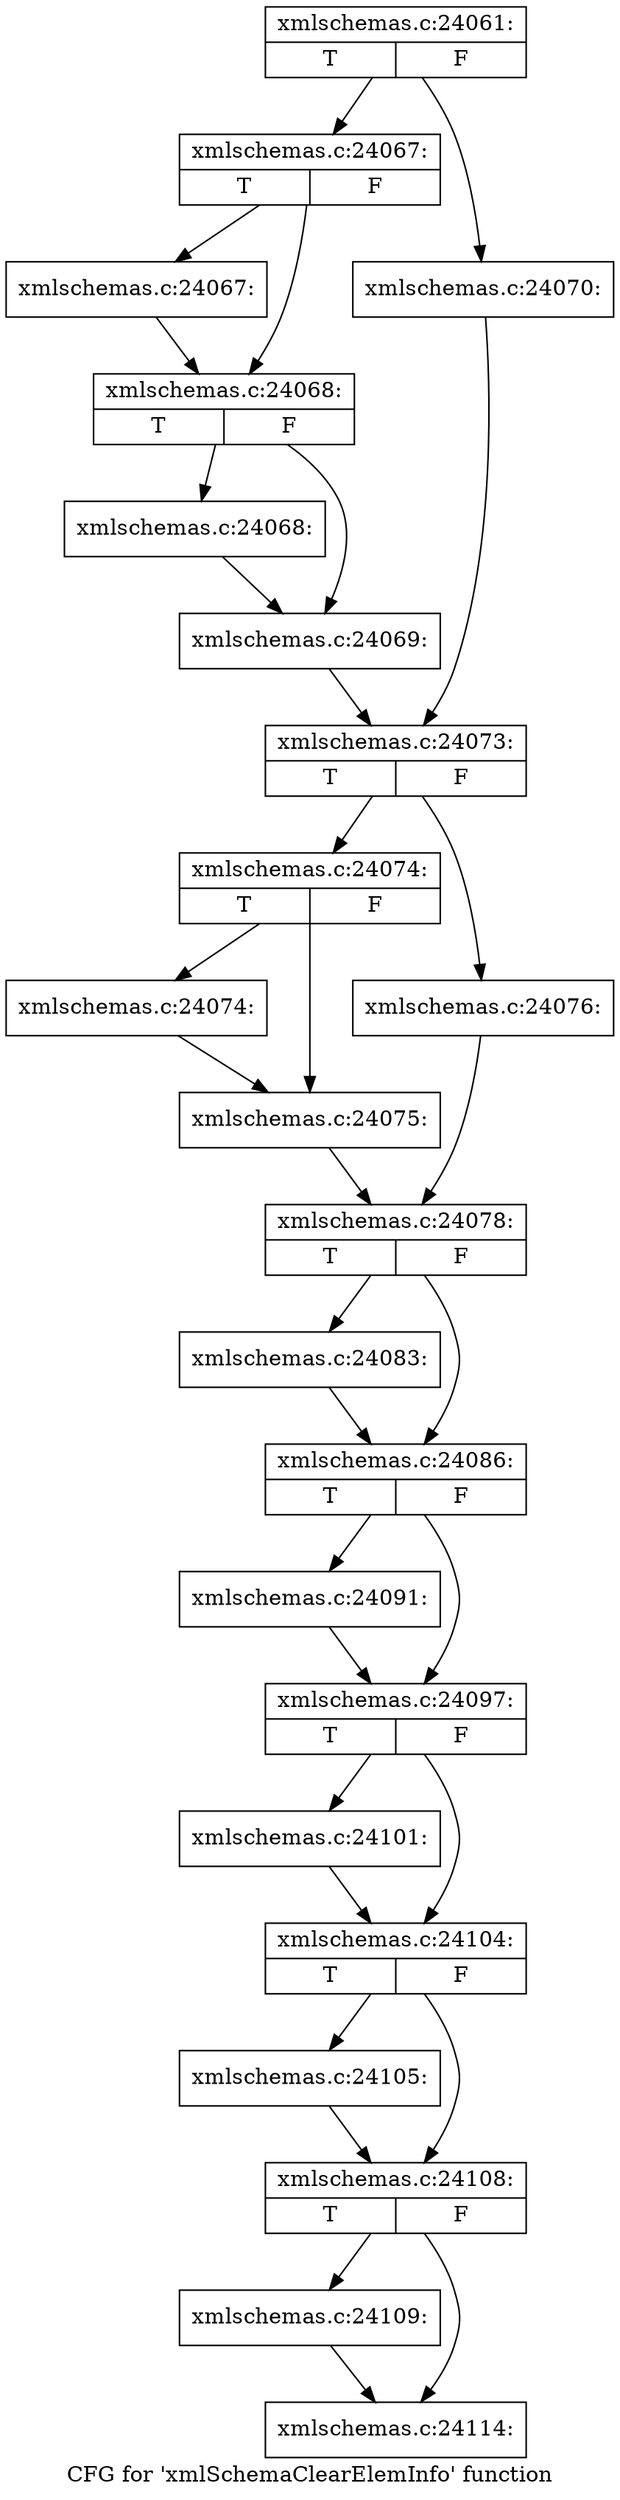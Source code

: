 digraph "CFG for 'xmlSchemaClearElemInfo' function" {
	label="CFG for 'xmlSchemaClearElemInfo' function";

	Node0x55d0266f4640 [shape=record,label="{xmlschemas.c:24061:|{<s0>T|<s1>F}}"];
	Node0x55d0266f4640 -> Node0x55d0266fa170;
	Node0x55d0266f4640 -> Node0x55d0266fa210;
	Node0x55d0266fa170 [shape=record,label="{xmlschemas.c:24067:|{<s0>T|<s1>F}}"];
	Node0x55d0266fa170 -> Node0x55d0266fa650;
	Node0x55d0266fa170 -> Node0x55d0266fa6a0;
	Node0x55d0266fa650 [shape=record,label="{xmlschemas.c:24067:}"];
	Node0x55d0266fa650 -> Node0x55d0266fa6a0;
	Node0x55d0266fa6a0 [shape=record,label="{xmlschemas.c:24068:|{<s0>T|<s1>F}}"];
	Node0x55d0266fa6a0 -> Node0x55d0266faea0;
	Node0x55d0266fa6a0 -> Node0x55d0266faef0;
	Node0x55d0266faea0 [shape=record,label="{xmlschemas.c:24068:}"];
	Node0x55d0266faea0 -> Node0x55d0266faef0;
	Node0x55d0266faef0 [shape=record,label="{xmlschemas.c:24069:}"];
	Node0x55d0266faef0 -> Node0x55d0266fa1c0;
	Node0x55d0266fa210 [shape=record,label="{xmlschemas.c:24070:}"];
	Node0x55d0266fa210 -> Node0x55d0266fa1c0;
	Node0x55d0266fa1c0 [shape=record,label="{xmlschemas.c:24073:|{<s0>T|<s1>F}}"];
	Node0x55d0266fa1c0 -> Node0x55d0266fbdc0;
	Node0x55d0266fa1c0 -> Node0x55d0266fbe60;
	Node0x55d0266fbdc0 [shape=record,label="{xmlschemas.c:24074:|{<s0>T|<s1>F}}"];
	Node0x55d0266fbdc0 -> Node0x55d0266fc340;
	Node0x55d0266fbdc0 -> Node0x55d0266fc390;
	Node0x55d0266fc340 [shape=record,label="{xmlschemas.c:24074:}"];
	Node0x55d0266fc340 -> Node0x55d0266fc390;
	Node0x55d0266fc390 [shape=record,label="{xmlschemas.c:24075:}"];
	Node0x55d0266fc390 -> Node0x55d0266fbe10;
	Node0x55d0266fbe60 [shape=record,label="{xmlschemas.c:24076:}"];
	Node0x55d0266fbe60 -> Node0x55d0266fbe10;
	Node0x55d0266fbe10 [shape=record,label="{xmlschemas.c:24078:|{<s0>T|<s1>F}}"];
	Node0x55d0266fbe10 -> Node0x55d0266fd020;
	Node0x55d0266fbe10 -> Node0x55d0266fd070;
	Node0x55d0266fd020 [shape=record,label="{xmlschemas.c:24083:}"];
	Node0x55d0266fd020 -> Node0x55d0266fd070;
	Node0x55d0266fd070 [shape=record,label="{xmlschemas.c:24086:|{<s0>T|<s1>F}}"];
	Node0x55d0266fd070 -> Node0x55d0266fdab0;
	Node0x55d0266fd070 -> Node0x55d0266fdb00;
	Node0x55d0266fdab0 [shape=record,label="{xmlschemas.c:24091:}"];
	Node0x55d0266fdab0 -> Node0x55d0266fdb00;
	Node0x55d0266fdb00 [shape=record,label="{xmlschemas.c:24097:|{<s0>T|<s1>F}}"];
	Node0x55d0266fdb00 -> Node0x55d0266febe0;
	Node0x55d0266fdb00 -> Node0x55d0266fec30;
	Node0x55d0266febe0 [shape=record,label="{xmlschemas.c:24101:}"];
	Node0x55d0266febe0 -> Node0x55d0266fec30;
	Node0x55d0266fec30 [shape=record,label="{xmlschemas.c:24104:|{<s0>T|<s1>F}}"];
	Node0x55d0266fec30 -> Node0x55d0266ff730;
	Node0x55d0266fec30 -> Node0x55d0266ff780;
	Node0x55d0266ff730 [shape=record,label="{xmlschemas.c:24105:}"];
	Node0x55d0266ff730 -> Node0x55d0266ff780;
	Node0x55d0266ff780 [shape=record,label="{xmlschemas.c:24108:|{<s0>T|<s1>F}}"];
	Node0x55d0266ff780 -> Node0x55d026700320;
	Node0x55d0266ff780 -> Node0x55d026700370;
	Node0x55d026700320 [shape=record,label="{xmlschemas.c:24109:}"];
	Node0x55d026700320 -> Node0x55d026700370;
	Node0x55d026700370 [shape=record,label="{xmlschemas.c:24114:}"];
}
